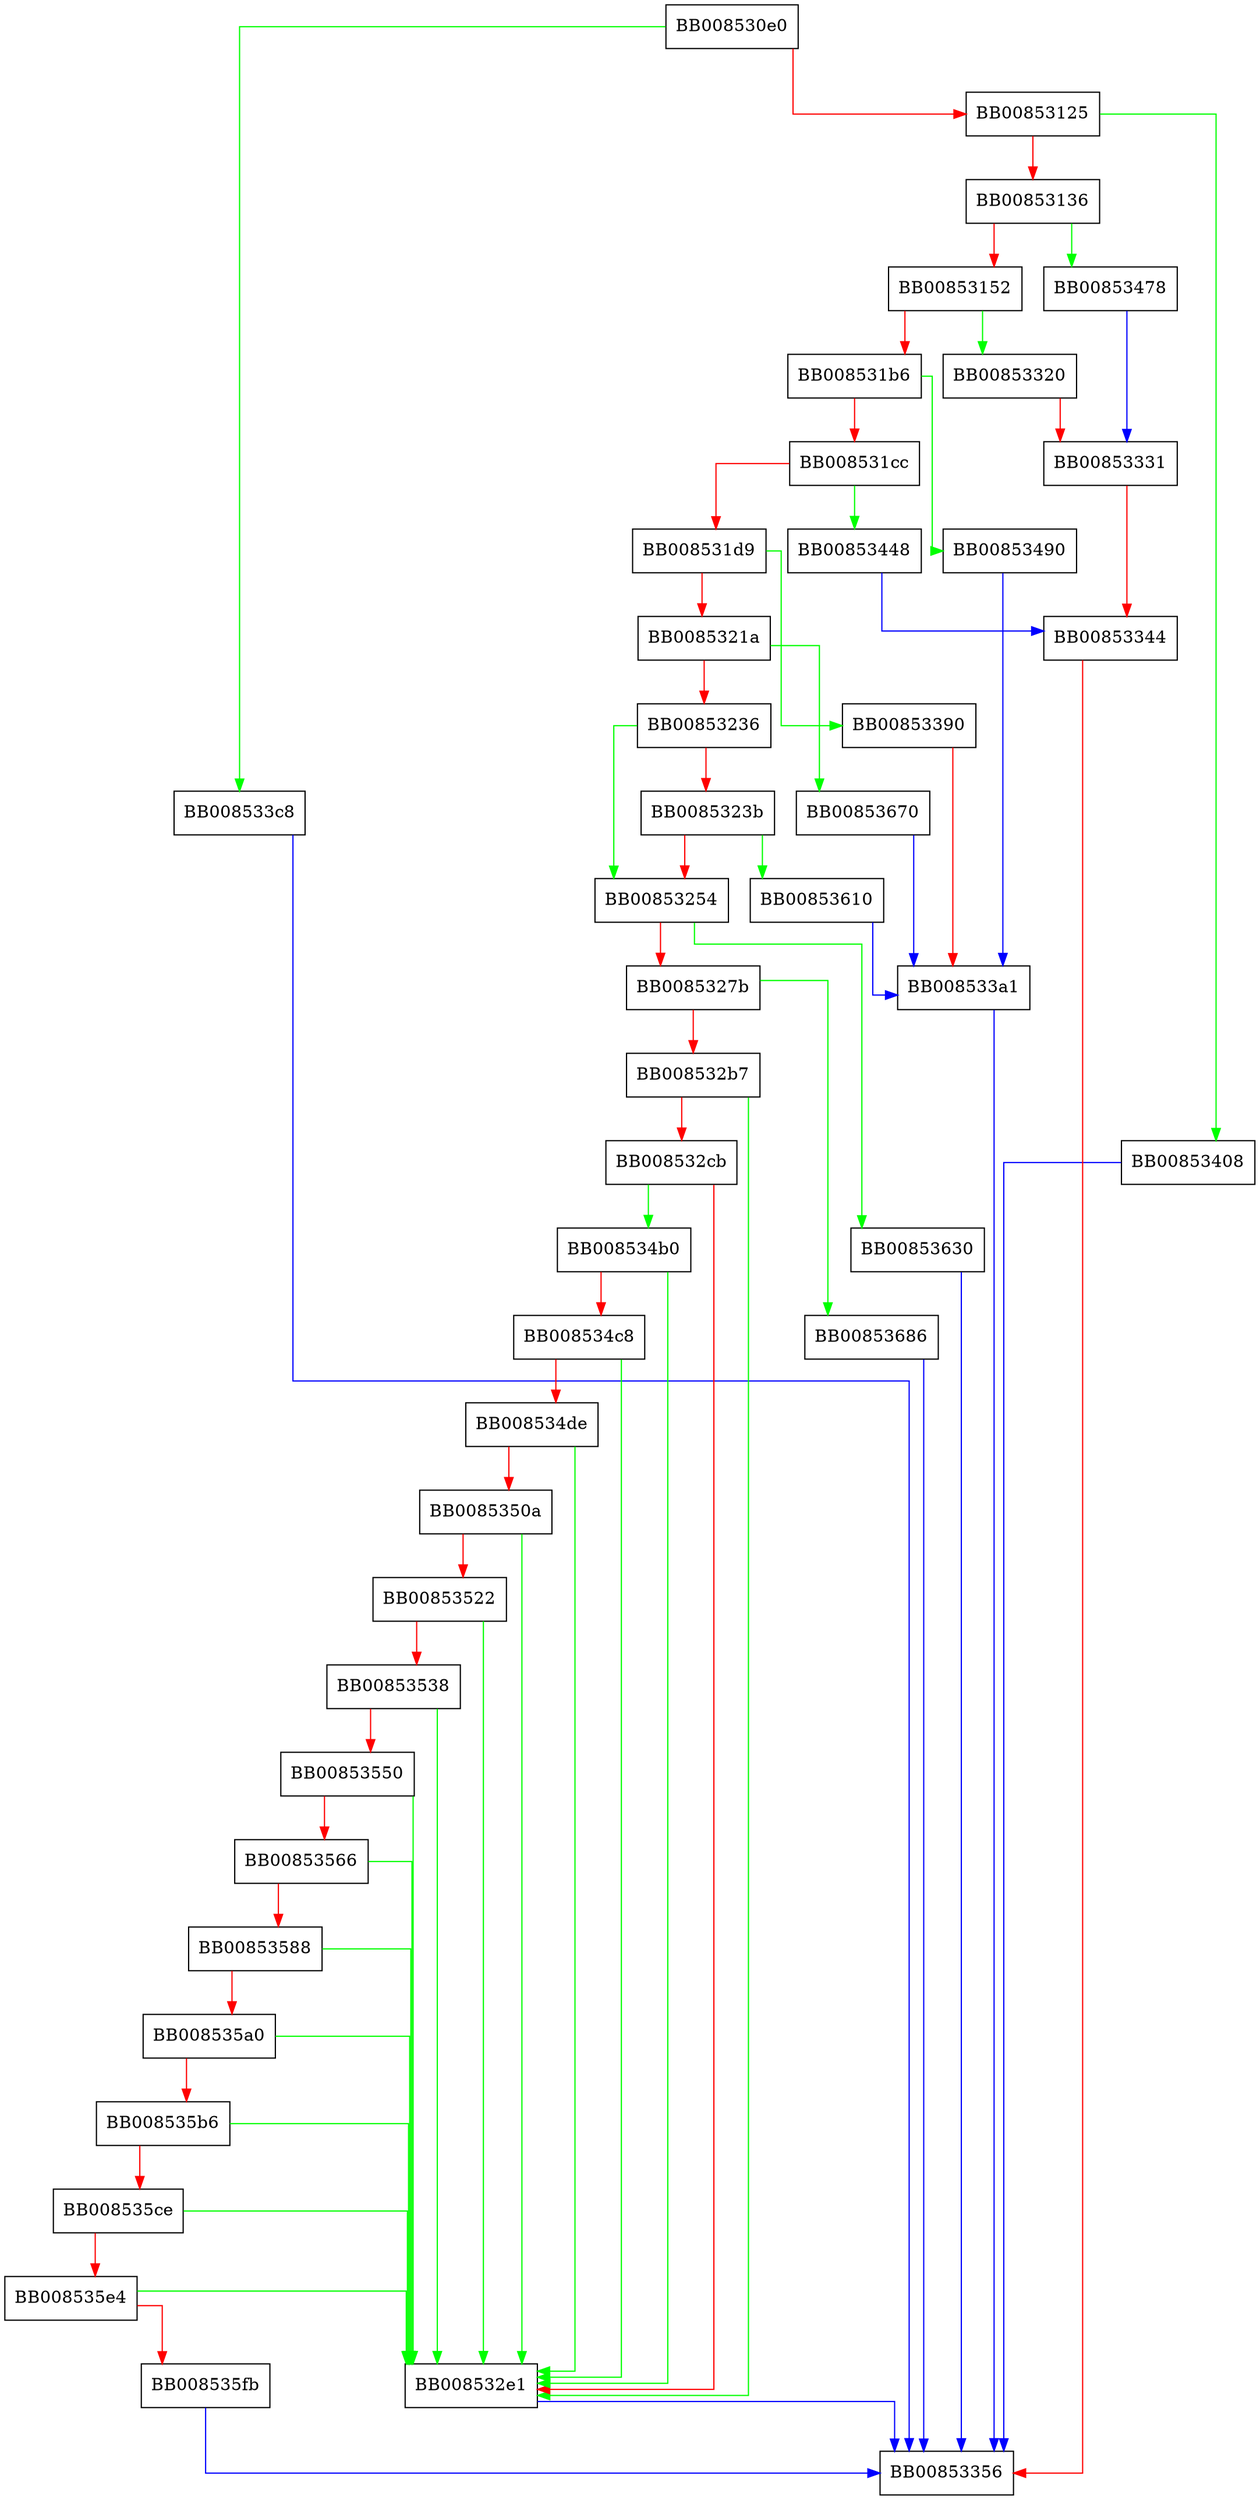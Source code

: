 digraph ossl_sm2_compute_z_digest {
  node [shape="box"];
  graph [splines=ortho];
  BB008530e0 -> BB008533c8 [color="green"];
  BB008530e0 -> BB00853125 [color="red"];
  BB00853125 -> BB00853408 [color="green"];
  BB00853125 -> BB00853136 [color="red"];
  BB00853136 -> BB00853478 [color="green"];
  BB00853136 -> BB00853152 [color="red"];
  BB00853152 -> BB00853320 [color="green"];
  BB00853152 -> BB008531b6 [color="red"];
  BB008531b6 -> BB00853490 [color="green"];
  BB008531b6 -> BB008531cc [color="red"];
  BB008531cc -> BB00853448 [color="green"];
  BB008531cc -> BB008531d9 [color="red"];
  BB008531d9 -> BB00853390 [color="green"];
  BB008531d9 -> BB0085321a [color="red"];
  BB0085321a -> BB00853670 [color="green"];
  BB0085321a -> BB00853236 [color="red"];
  BB00853236 -> BB00853254 [color="green"];
  BB00853236 -> BB0085323b [color="red"];
  BB0085323b -> BB00853610 [color="green"];
  BB0085323b -> BB00853254 [color="red"];
  BB00853254 -> BB00853630 [color="green"];
  BB00853254 -> BB0085327b [color="red"];
  BB0085327b -> BB00853686 [color="green"];
  BB0085327b -> BB008532b7 [color="red"];
  BB008532b7 -> BB008532e1 [color="green"];
  BB008532b7 -> BB008532cb [color="red"];
  BB008532cb -> BB008534b0 [color="green"];
  BB008532cb -> BB008532e1 [color="red"];
  BB008532e1 -> BB00853356 [color="blue"];
  BB00853320 -> BB00853331 [color="red"];
  BB00853331 -> BB00853344 [color="red"];
  BB00853344 -> BB00853356 [color="red"];
  BB00853390 -> BB008533a1 [color="red"];
  BB008533a1 -> BB00853356 [color="blue"];
  BB008533c8 -> BB00853356 [color="blue"];
  BB00853408 -> BB00853356 [color="blue"];
  BB00853448 -> BB00853344 [color="blue"];
  BB00853478 -> BB00853331 [color="blue"];
  BB00853490 -> BB008533a1 [color="blue"];
  BB008534b0 -> BB008532e1 [color="green"];
  BB008534b0 -> BB008534c8 [color="red"];
  BB008534c8 -> BB008532e1 [color="green"];
  BB008534c8 -> BB008534de [color="red"];
  BB008534de -> BB008532e1 [color="green"];
  BB008534de -> BB0085350a [color="red"];
  BB0085350a -> BB008532e1 [color="green"];
  BB0085350a -> BB00853522 [color="red"];
  BB00853522 -> BB008532e1 [color="green"];
  BB00853522 -> BB00853538 [color="red"];
  BB00853538 -> BB008532e1 [color="green"];
  BB00853538 -> BB00853550 [color="red"];
  BB00853550 -> BB008532e1 [color="green"];
  BB00853550 -> BB00853566 [color="red"];
  BB00853566 -> BB008532e1 [color="green"];
  BB00853566 -> BB00853588 [color="red"];
  BB00853588 -> BB008532e1 [color="green"];
  BB00853588 -> BB008535a0 [color="red"];
  BB008535a0 -> BB008532e1 [color="green"];
  BB008535a0 -> BB008535b6 [color="red"];
  BB008535b6 -> BB008532e1 [color="green"];
  BB008535b6 -> BB008535ce [color="red"];
  BB008535ce -> BB008532e1 [color="green"];
  BB008535ce -> BB008535e4 [color="red"];
  BB008535e4 -> BB008532e1 [color="green"];
  BB008535e4 -> BB008535fb [color="red"];
  BB008535fb -> BB00853356 [color="blue"];
  BB00853610 -> BB008533a1 [color="blue"];
  BB00853630 -> BB00853356 [color="blue"];
  BB00853670 -> BB008533a1 [color="blue"];
  BB00853686 -> BB00853356 [color="blue"];
}